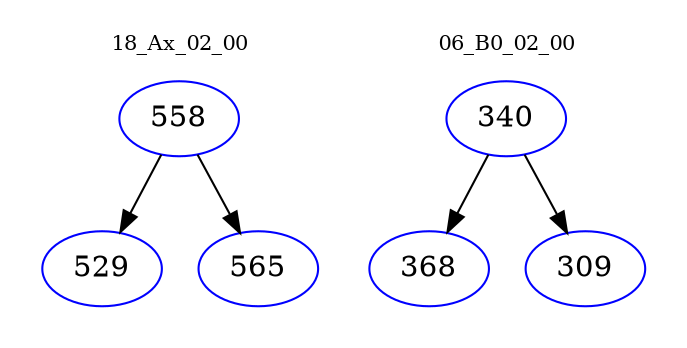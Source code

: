 digraph{
subgraph cluster_0 {
color = white
label = "18_Ax_02_00";
fontsize=10;
T0_558 [label="558", color="blue"]
T0_558 -> T0_529 [color="black"]
T0_529 [label="529", color="blue"]
T0_558 -> T0_565 [color="black"]
T0_565 [label="565", color="blue"]
}
subgraph cluster_1 {
color = white
label = "06_B0_02_00";
fontsize=10;
T1_340 [label="340", color="blue"]
T1_340 -> T1_368 [color="black"]
T1_368 [label="368", color="blue"]
T1_340 -> T1_309 [color="black"]
T1_309 [label="309", color="blue"]
}
}
